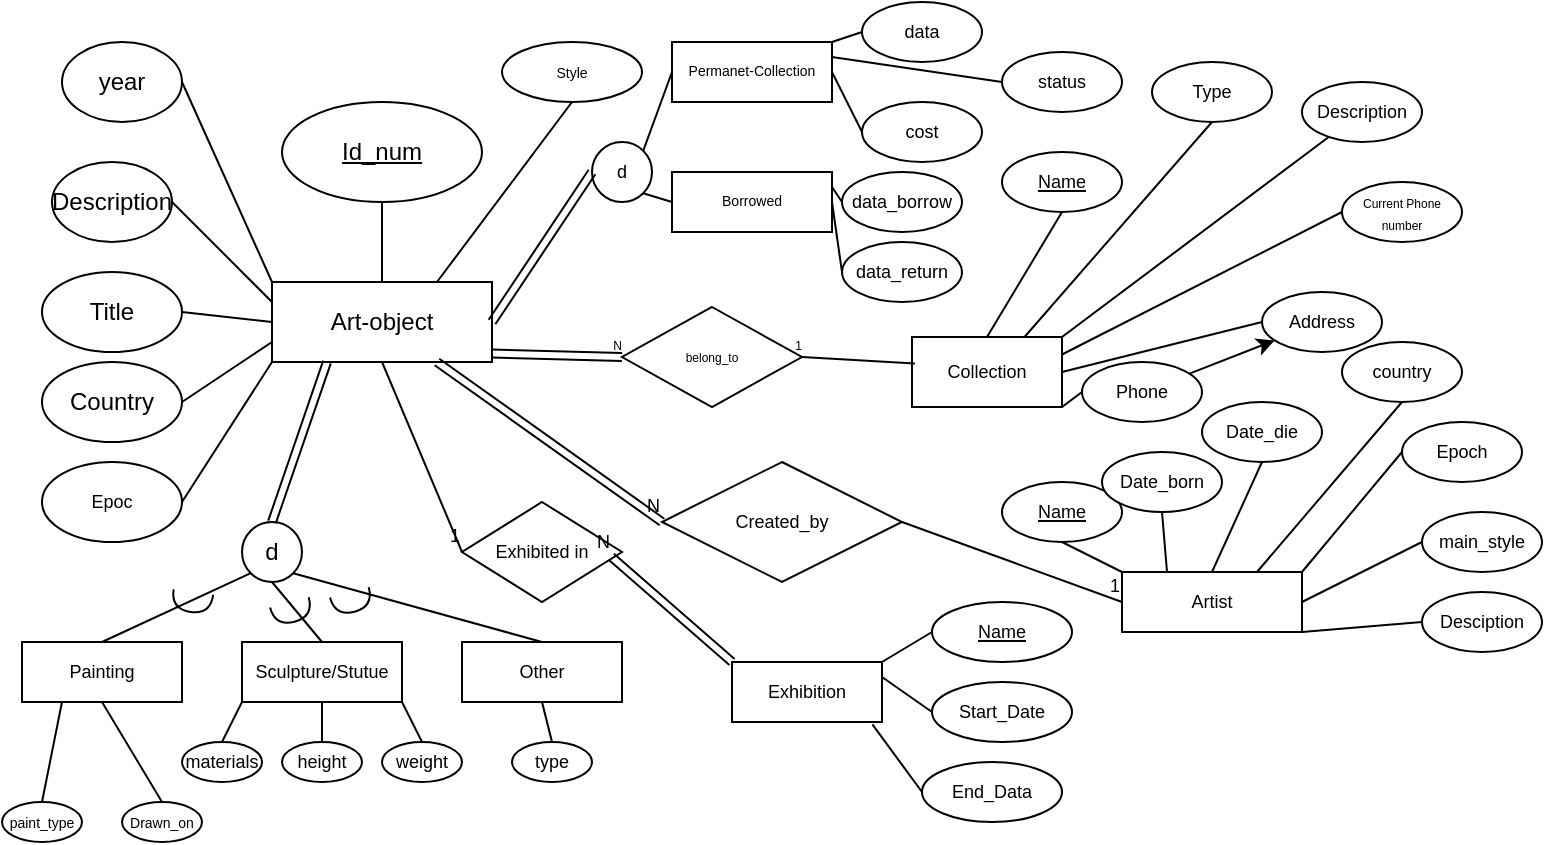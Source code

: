 <mxfile>
    <diagram id="pDJC0GheLOZUtXTz_TDk" name="Page-1">
        <mxGraphModel dx="515" dy="389" grid="1" gridSize="10" guides="1" tooltips="1" connect="1" arrows="1" fold="1" page="1" pageScale="1" pageWidth="850" pageHeight="1100" math="0" shadow="0">
            <root>
                <mxCell id="0"/>
                <mxCell id="1" parent="0"/>
                <mxCell id="2" value="Art-object" style="rounded=0;whiteSpace=wrap;html=1;" vertex="1" parent="1">
                    <mxGeometry x="145" y="140" width="110" height="40" as="geometry"/>
                </mxCell>
                <mxCell id="3" value="year" style="ellipse;whiteSpace=wrap;html=1;" vertex="1" parent="1">
                    <mxGeometry x="40" y="20" width="60" height="40" as="geometry"/>
                </mxCell>
                <mxCell id="5" value="&lt;u&gt;Id_num&lt;/u&gt;" style="ellipse;whiteSpace=wrap;html=1;" vertex="1" parent="1">
                    <mxGeometry x="150" y="50" width="100" height="50" as="geometry"/>
                </mxCell>
                <mxCell id="6" value="Title" style="ellipse;whiteSpace=wrap;html=1;" vertex="1" parent="1">
                    <mxGeometry x="30" y="135" width="70" height="40" as="geometry"/>
                </mxCell>
                <mxCell id="8" value="Description" style="ellipse;whiteSpace=wrap;html=1;" vertex="1" parent="1">
                    <mxGeometry x="35" y="80" width="60" height="40" as="geometry"/>
                </mxCell>
                <mxCell id="9" value="Country" style="ellipse;whiteSpace=wrap;html=1;" vertex="1" parent="1">
                    <mxGeometry x="30" y="180" width="70" height="40" as="geometry"/>
                </mxCell>
                <mxCell id="11" value="" style="endArrow=none;html=1;entryX=0.5;entryY=1;entryDx=0;entryDy=0;exitX=0.5;exitY=0;exitDx=0;exitDy=0;" edge="1" parent="1" source="2" target="5">
                    <mxGeometry width="50" height="50" relative="1" as="geometry">
                        <mxPoint x="450" y="380" as="sourcePoint"/>
                        <mxPoint x="500" y="330" as="targetPoint"/>
                    </mxGeometry>
                </mxCell>
                <mxCell id="13" value="d" style="ellipse;whiteSpace=wrap;html=1;aspect=fixed;" vertex="1" parent="1">
                    <mxGeometry x="130" y="260" width="30" height="30" as="geometry"/>
                </mxCell>
                <mxCell id="19" value="" style="endArrow=none;html=1;entryX=0;entryY=1;entryDx=0;entryDy=0;exitX=0.5;exitY=0;exitDx=0;exitDy=0;" edge="1" parent="1" source="22" target="13">
                    <mxGeometry width="50" height="50" relative="1" as="geometry">
                        <mxPoint x="70" y="330" as="sourcePoint"/>
                        <mxPoint x="280" y="240" as="targetPoint"/>
                    </mxGeometry>
                </mxCell>
                <mxCell id="20" value="" style="endArrow=none;html=1;entryX=0.5;entryY=1;entryDx=0;entryDy=0;exitX=0.5;exitY=0;exitDx=0;exitDy=0;" edge="1" parent="1" source="24" target="13">
                    <mxGeometry width="50" height="50" relative="1" as="geometry">
                        <mxPoint x="200" y="330" as="sourcePoint"/>
                        <mxPoint x="280" y="240" as="targetPoint"/>
                    </mxGeometry>
                </mxCell>
                <mxCell id="21" value="" style="endArrow=none;html=1;entryX=0.5;entryY=0;entryDx=0;entryDy=0;exitX=1;exitY=1;exitDx=0;exitDy=0;" edge="1" parent="1" source="13" target="25">
                    <mxGeometry width="50" height="50" relative="1" as="geometry">
                        <mxPoint x="230" y="290" as="sourcePoint"/>
                        <mxPoint x="310" y="330" as="targetPoint"/>
                    </mxGeometry>
                </mxCell>
                <mxCell id="22" value="Painting" style="rounded=0;whiteSpace=wrap;html=1;fontSize=9;" vertex="1" parent="1">
                    <mxGeometry x="20" y="320" width="80" height="30" as="geometry"/>
                </mxCell>
                <mxCell id="24" value="Sculpture/Stutue" style="rounded=0;whiteSpace=wrap;html=1;fontSize=9;" vertex="1" parent="1">
                    <mxGeometry x="130" y="320" width="80" height="30" as="geometry"/>
                </mxCell>
                <mxCell id="25" value="Other" style="rounded=0;whiteSpace=wrap;html=1;fontSize=9;" vertex="1" parent="1">
                    <mxGeometry x="240" y="320" width="80" height="30" as="geometry"/>
                </mxCell>
                <mxCell id="28" value="&lt;font style=&quot;font-size: 7px&quot;&gt;paint_type&lt;/font&gt;" style="ellipse;whiteSpace=wrap;html=1;fontSize=9;" vertex="1" parent="1">
                    <mxGeometry x="10" y="400" width="40" height="20" as="geometry"/>
                </mxCell>
                <mxCell id="29" value="&lt;font style=&quot;font-size: 7px&quot;&gt;Drawn_on&lt;/font&gt;" style="ellipse;whiteSpace=wrap;html=1;fontSize=9;" vertex="1" parent="1">
                    <mxGeometry x="70" y="400" width="40" height="20" as="geometry"/>
                </mxCell>
                <mxCell id="31" value="&lt;font style=&quot;font-size: 7px&quot;&gt;Style&lt;/font&gt;" style="ellipse;whiteSpace=wrap;html=1;fontSize=9;" vertex="1" parent="1">
                    <mxGeometry x="260" y="20" width="70" height="30" as="geometry"/>
                </mxCell>
                <mxCell id="32" value="type" style="ellipse;whiteSpace=wrap;html=1;fontSize=9;" vertex="1" parent="1">
                    <mxGeometry x="265" y="370" width="40" height="20" as="geometry"/>
                </mxCell>
                <mxCell id="35" value="" style="endArrow=none;html=1;fontSize=9;entryX=0.5;entryY=1;entryDx=0;entryDy=0;exitX=0.5;exitY=0;exitDx=0;exitDy=0;" edge="1" parent="1" source="29" target="22">
                    <mxGeometry width="50" height="50" relative="1" as="geometry">
                        <mxPoint x="310" y="340" as="sourcePoint"/>
                        <mxPoint x="360" y="290" as="targetPoint"/>
                    </mxGeometry>
                </mxCell>
                <mxCell id="36" value="" style="endArrow=none;html=1;fontSize=9;entryX=0.25;entryY=1;entryDx=0;entryDy=0;exitX=0.5;exitY=0;exitDx=0;exitDy=0;" edge="1" parent="1" source="28" target="22">
                    <mxGeometry width="50" height="50" relative="1" as="geometry">
                        <mxPoint x="310" y="340" as="sourcePoint"/>
                        <mxPoint x="360" y="290" as="targetPoint"/>
                    </mxGeometry>
                </mxCell>
                <mxCell id="39" value="materials" style="ellipse;whiteSpace=wrap;html=1;fontSize=9;" vertex="1" parent="1">
                    <mxGeometry x="100" y="370" width="40" height="20" as="geometry"/>
                </mxCell>
                <mxCell id="40" value="height" style="ellipse;whiteSpace=wrap;html=1;fontSize=9;" vertex="1" parent="1">
                    <mxGeometry x="150" y="370" width="40" height="20" as="geometry"/>
                </mxCell>
                <mxCell id="41" value="weight" style="ellipse;whiteSpace=wrap;html=1;fontSize=9;" vertex="1" parent="1">
                    <mxGeometry x="200" y="370" width="40" height="20" as="geometry"/>
                </mxCell>
                <mxCell id="43" value="" style="endArrow=none;html=1;fontSize=7;entryX=0;entryY=1;entryDx=0;entryDy=0;exitX=0.5;exitY=0;exitDx=0;exitDy=0;" edge="1" parent="1" source="39" target="24">
                    <mxGeometry width="50" height="50" relative="1" as="geometry">
                        <mxPoint x="310" y="340" as="sourcePoint"/>
                        <mxPoint x="360" y="290" as="targetPoint"/>
                    </mxGeometry>
                </mxCell>
                <mxCell id="45" value="" style="endArrow=none;html=1;fontSize=7;entryX=0.5;entryY=1;entryDx=0;entryDy=0;" edge="1" parent="1" source="40" target="24">
                    <mxGeometry width="50" height="50" relative="1" as="geometry">
                        <mxPoint x="310" y="340" as="sourcePoint"/>
                        <mxPoint x="360" y="290" as="targetPoint"/>
                    </mxGeometry>
                </mxCell>
                <mxCell id="46" value="" style="endArrow=none;html=1;fontSize=7;entryX=0.5;entryY=0;entryDx=0;entryDy=0;exitX=1;exitY=1;exitDx=0;exitDy=0;" edge="1" parent="1" source="24" target="41">
                    <mxGeometry width="50" height="50" relative="1" as="geometry">
                        <mxPoint x="310" y="340" as="sourcePoint"/>
                        <mxPoint x="360" y="290" as="targetPoint"/>
                    </mxGeometry>
                </mxCell>
                <mxCell id="48" value="" style="endArrow=none;html=1;fontSize=7;entryX=0.5;entryY=1;entryDx=0;entryDy=0;exitX=0.5;exitY=0;exitDx=0;exitDy=0;" edge="1" parent="1" source="32" target="25">
                    <mxGeometry width="50" height="50" relative="1" as="geometry">
                        <mxPoint x="310" y="340" as="sourcePoint"/>
                        <mxPoint x="360" y="290" as="targetPoint"/>
                    </mxGeometry>
                </mxCell>
                <mxCell id="50" value="Borrowed" style="rounded=0;whiteSpace=wrap;html=1;fontSize=7;" vertex="1" parent="1">
                    <mxGeometry x="345" y="85" width="80" height="30" as="geometry"/>
                </mxCell>
                <mxCell id="51" value="Permanet-Collection" style="rounded=0;whiteSpace=wrap;html=1;fontSize=7;" vertex="1" parent="1">
                    <mxGeometry x="345" y="20" width="80" height="30" as="geometry"/>
                </mxCell>
                <mxCell id="52" value="&lt;font style=&quot;font-size: 9px&quot;&gt;d&lt;/font&gt;" style="ellipse;whiteSpace=wrap;html=1;aspect=fixed;fontSize=7;" vertex="1" parent="1">
                    <mxGeometry x="305" y="70" width="30" height="30" as="geometry"/>
                </mxCell>
                <mxCell id="53" value="" style="shape=link;html=1;fontSize=7;exitX=1;exitY=0.5;exitDx=0;exitDy=0;entryX=0;entryY=0.5;entryDx=0;entryDy=0;" edge="1" parent="1" source="2" target="52">
                    <mxGeometry width="100" relative="1" as="geometry">
                        <mxPoint x="290" y="260" as="sourcePoint"/>
                        <mxPoint x="390" y="260" as="targetPoint"/>
                    </mxGeometry>
                </mxCell>
                <mxCell id="54" value="" style="endArrow=none;html=1;fontSize=7;entryX=0;entryY=0.5;entryDx=0;entryDy=0;exitX=1;exitY=0;exitDx=0;exitDy=0;" edge="1" parent="1" source="52" target="51">
                    <mxGeometry width="50" height="50" relative="1" as="geometry">
                        <mxPoint x="310" y="290" as="sourcePoint"/>
                        <mxPoint x="360" y="240" as="targetPoint"/>
                    </mxGeometry>
                </mxCell>
                <mxCell id="55" value="" style="endArrow=none;html=1;fontSize=7;entryX=0;entryY=0.5;entryDx=0;entryDy=0;exitX=1;exitY=1;exitDx=0;exitDy=0;" edge="1" parent="1" source="52" target="50">
                    <mxGeometry width="50" height="50" relative="1" as="geometry">
                        <mxPoint x="310" y="290" as="sourcePoint"/>
                        <mxPoint x="360" y="240" as="targetPoint"/>
                    </mxGeometry>
                </mxCell>
                <mxCell id="56" value="Epoc" style="ellipse;whiteSpace=wrap;html=1;fontSize=9;" vertex="1" parent="1">
                    <mxGeometry x="30" y="230" width="70" height="40" as="geometry"/>
                </mxCell>
                <mxCell id="57" value="" style="endArrow=none;html=1;fontSize=9;entryX=1;entryY=0.5;entryDx=0;entryDy=0;exitX=0;exitY=0;exitDx=0;exitDy=0;" edge="1" parent="1" source="2" target="3">
                    <mxGeometry width="50" height="50" relative="1" as="geometry">
                        <mxPoint x="370" y="290" as="sourcePoint"/>
                        <mxPoint x="420" y="240" as="targetPoint"/>
                    </mxGeometry>
                </mxCell>
                <mxCell id="58" value="" style="endArrow=none;html=1;fontSize=9;entryX=1;entryY=0.5;entryDx=0;entryDy=0;exitX=0;exitY=0.25;exitDx=0;exitDy=0;" edge="1" parent="1" source="2" target="8">
                    <mxGeometry width="50" height="50" relative="1" as="geometry">
                        <mxPoint x="370" y="290" as="sourcePoint"/>
                        <mxPoint x="420" y="240" as="targetPoint"/>
                    </mxGeometry>
                </mxCell>
                <mxCell id="59" value="" style="endArrow=none;html=1;fontSize=9;entryX=1;entryY=0.5;entryDx=0;entryDy=0;exitX=0;exitY=0.5;exitDx=0;exitDy=0;" edge="1" parent="1" source="2" target="6">
                    <mxGeometry width="50" height="50" relative="1" as="geometry">
                        <mxPoint x="370" y="290" as="sourcePoint"/>
                        <mxPoint x="420" y="240" as="targetPoint"/>
                    </mxGeometry>
                </mxCell>
                <mxCell id="60" value="" style="endArrow=none;html=1;fontSize=9;entryX=1;entryY=0.5;entryDx=0;entryDy=0;exitX=0;exitY=0.75;exitDx=0;exitDy=0;" edge="1" parent="1" source="2" target="9">
                    <mxGeometry width="50" height="50" relative="1" as="geometry">
                        <mxPoint x="370" y="290" as="sourcePoint"/>
                        <mxPoint x="420" y="240" as="targetPoint"/>
                    </mxGeometry>
                </mxCell>
                <mxCell id="61" value="" style="endArrow=none;html=1;fontSize=9;entryX=0;entryY=1;entryDx=0;entryDy=0;exitX=1;exitY=0.5;exitDx=0;exitDy=0;" edge="1" parent="1" source="56" target="2">
                    <mxGeometry width="50" height="50" relative="1" as="geometry">
                        <mxPoint x="370" y="290" as="sourcePoint"/>
                        <mxPoint x="420" y="240" as="targetPoint"/>
                    </mxGeometry>
                </mxCell>
                <mxCell id="62" value="data" style="ellipse;whiteSpace=wrap;html=1;fontSize=9;" vertex="1" parent="1">
                    <mxGeometry x="440" width="60" height="30" as="geometry"/>
                </mxCell>
                <mxCell id="63" value="status" style="ellipse;whiteSpace=wrap;html=1;fontSize=9;" vertex="1" parent="1">
                    <mxGeometry x="510" y="25" width="60" height="30" as="geometry"/>
                </mxCell>
                <mxCell id="64" value="cost" style="ellipse;whiteSpace=wrap;html=1;fontSize=9;" vertex="1" parent="1">
                    <mxGeometry x="440" y="50" width="60" height="30" as="geometry"/>
                </mxCell>
                <mxCell id="66" value="data_borrow" style="ellipse;whiteSpace=wrap;html=1;fontSize=9;" vertex="1" parent="1">
                    <mxGeometry x="430" y="85" width="60" height="30" as="geometry"/>
                </mxCell>
                <mxCell id="67" value="data_return" style="ellipse;whiteSpace=wrap;html=1;fontSize=9;" vertex="1" parent="1">
                    <mxGeometry x="430" y="120" width="60" height="30" as="geometry"/>
                </mxCell>
                <mxCell id="69" value="" style="endArrow=none;html=1;fontSize=9;entryX=0;entryY=0.5;entryDx=0;entryDy=0;exitX=1;exitY=0;exitDx=0;exitDy=0;" edge="1" parent="1" source="51" target="62">
                    <mxGeometry width="50" height="50" relative="1" as="geometry">
                        <mxPoint x="370" y="290" as="sourcePoint"/>
                        <mxPoint x="420" y="240" as="targetPoint"/>
                    </mxGeometry>
                </mxCell>
                <mxCell id="70" value="" style="endArrow=none;html=1;fontSize=9;entryX=0;entryY=0.5;entryDx=0;entryDy=0;exitX=1;exitY=0.25;exitDx=0;exitDy=0;" edge="1" parent="1" source="51" target="63">
                    <mxGeometry width="50" height="50" relative="1" as="geometry">
                        <mxPoint x="410" y="140" as="sourcePoint"/>
                        <mxPoint x="420" y="240" as="targetPoint"/>
                    </mxGeometry>
                </mxCell>
                <mxCell id="71" value="" style="endArrow=none;html=1;fontSize=9;entryX=0;entryY=0.5;entryDx=0;entryDy=0;exitX=1;exitY=0.5;exitDx=0;exitDy=0;" edge="1" parent="1" source="51" target="64">
                    <mxGeometry width="50" height="50" relative="1" as="geometry">
                        <mxPoint x="370" y="290" as="sourcePoint"/>
                        <mxPoint x="420" y="240" as="targetPoint"/>
                    </mxGeometry>
                </mxCell>
                <mxCell id="72" value="" style="endArrow=none;html=1;fontSize=9;entryX=1;entryY=0.25;entryDx=0;entryDy=0;exitX=0;exitY=0.5;exitDx=0;exitDy=0;" edge="1" parent="1" source="66" target="50">
                    <mxGeometry width="50" height="50" relative="1" as="geometry">
                        <mxPoint x="370" y="290" as="sourcePoint"/>
                        <mxPoint x="420" y="240" as="targetPoint"/>
                    </mxGeometry>
                </mxCell>
                <mxCell id="73" value="" style="endArrow=none;html=1;fontSize=9;entryX=1;entryY=0.5;entryDx=0;entryDy=0;exitX=0;exitY=0.5;exitDx=0;exitDy=0;" edge="1" parent="1" source="67" target="50">
                    <mxGeometry width="50" height="50" relative="1" as="geometry">
                        <mxPoint x="370" y="290" as="sourcePoint"/>
                        <mxPoint x="420" y="240" as="targetPoint"/>
                    </mxGeometry>
                </mxCell>
                <mxCell id="74" value="Artist" style="rounded=0;whiteSpace=wrap;html=1;fontSize=9;" vertex="1" parent="1">
                    <mxGeometry x="570" y="285" width="90" height="30" as="geometry"/>
                </mxCell>
                <mxCell id="78" value="Created_by" style="shape=rhombus;perimeter=rhombusPerimeter;whiteSpace=wrap;html=1;align=center;fontSize=9;" vertex="1" parent="1">
                    <mxGeometry x="340" y="230" width="120" height="60" as="geometry"/>
                </mxCell>
                <mxCell id="79" value="" style="shape=link;html=1;rounded=0;fontSize=9;exitX=0.75;exitY=1;exitDx=0;exitDy=0;entryX=0;entryY=0.5;entryDx=0;entryDy=0;" edge="1" parent="1" source="2" target="78">
                    <mxGeometry relative="1" as="geometry">
                        <mxPoint x="320" y="260" as="sourcePoint"/>
                        <mxPoint x="480" y="260" as="targetPoint"/>
                    </mxGeometry>
                </mxCell>
                <mxCell id="80" value="N" style="resizable=0;html=1;align=right;verticalAlign=bottom;fontSize=9;" connectable="0" vertex="1" parent="79">
                    <mxGeometry x="1" relative="1" as="geometry"/>
                </mxCell>
                <mxCell id="83" value="" style="endArrow=none;html=1;rounded=0;fontSize=9;entryX=0;entryY=0.5;entryDx=0;entryDy=0;exitX=1;exitY=0.5;exitDx=0;exitDy=0;" edge="1" parent="1" source="78" target="74">
                    <mxGeometry relative="1" as="geometry">
                        <mxPoint x="320" y="260" as="sourcePoint"/>
                        <mxPoint x="480" y="260" as="targetPoint"/>
                    </mxGeometry>
                </mxCell>
                <mxCell id="84" value="1" style="resizable=0;html=1;align=right;verticalAlign=bottom;fontSize=9;" connectable="0" vertex="1" parent="83">
                    <mxGeometry x="1" relative="1" as="geometry"/>
                </mxCell>
                <mxCell id="89" value="Name" style="ellipse;whiteSpace=wrap;html=1;align=center;fontStyle=4;fontSize=9;" vertex="1" parent="1">
                    <mxGeometry x="510" y="240" width="60" height="30" as="geometry"/>
                </mxCell>
                <mxCell id="90" value="Date_die" style="ellipse;whiteSpace=wrap;html=1;align=center;fontSize=9;" vertex="1" parent="1">
                    <mxGeometry x="610" y="200" width="60" height="30" as="geometry"/>
                </mxCell>
                <mxCell id="91" value="country" style="ellipse;whiteSpace=wrap;html=1;align=center;fontSize=9;" vertex="1" parent="1">
                    <mxGeometry x="680" y="170" width="60" height="30" as="geometry"/>
                </mxCell>
                <mxCell id="93" value="Epoch" style="ellipse;whiteSpace=wrap;html=1;align=center;fontSize=9;" vertex="1" parent="1">
                    <mxGeometry x="710" y="210" width="60" height="30" as="geometry"/>
                </mxCell>
                <mxCell id="94" value="Date_born" style="ellipse;whiteSpace=wrap;html=1;align=center;fontSize=9;" vertex="1" parent="1">
                    <mxGeometry x="560" y="225" width="60" height="30" as="geometry"/>
                </mxCell>
                <mxCell id="96" value="main_style" style="ellipse;whiteSpace=wrap;html=1;align=center;fontSize=9;" vertex="1" parent="1">
                    <mxGeometry x="720" y="255" width="60" height="30" as="geometry"/>
                </mxCell>
                <mxCell id="97" value="" style="endArrow=none;html=1;rounded=0;fontSize=9;entryX=0;entryY=0.5;entryDx=0;entryDy=0;exitX=1;exitY=0.5;exitDx=0;exitDy=0;" edge="1" parent="1" source="74" target="96">
                    <mxGeometry relative="1" as="geometry">
                        <mxPoint x="470" y="250" as="sourcePoint"/>
                        <mxPoint x="600" y="260" as="targetPoint"/>
                    </mxGeometry>
                </mxCell>
                <mxCell id="99" value="" style="endArrow=none;html=1;rounded=0;fontSize=9;entryX=0;entryY=0.5;entryDx=0;entryDy=0;exitX=1;exitY=0;exitDx=0;exitDy=0;" edge="1" parent="1" source="74" target="93">
                    <mxGeometry relative="1" as="geometry">
                        <mxPoint x="440" y="260" as="sourcePoint"/>
                        <mxPoint x="600" y="260" as="targetPoint"/>
                    </mxGeometry>
                </mxCell>
                <mxCell id="101" value="" style="endArrow=none;html=1;rounded=0;fontSize=9;entryX=0.5;entryY=1;entryDx=0;entryDy=0;exitX=0.75;exitY=0;exitDx=0;exitDy=0;" edge="1" parent="1" source="74" target="91">
                    <mxGeometry relative="1" as="geometry">
                        <mxPoint x="440" y="260" as="sourcePoint"/>
                        <mxPoint x="600" y="260" as="targetPoint"/>
                    </mxGeometry>
                </mxCell>
                <mxCell id="102" value="" style="endArrow=none;html=1;rounded=0;fontSize=9;entryX=0.5;entryY=1;entryDx=0;entryDy=0;exitX=0.5;exitY=0;exitDx=0;exitDy=0;" edge="1" parent="1" source="74" target="90">
                    <mxGeometry relative="1" as="geometry">
                        <mxPoint x="597.5" y="255" as="sourcePoint"/>
                        <mxPoint x="700" y="200" as="targetPoint"/>
                    </mxGeometry>
                </mxCell>
                <mxCell id="103" value="" style="endArrow=none;html=1;rounded=0;fontSize=9;entryX=0.5;entryY=1;entryDx=0;entryDy=0;exitX=0.25;exitY=0;exitDx=0;exitDy=0;" edge="1" parent="1" source="74" target="94">
                    <mxGeometry relative="1" as="geometry">
                        <mxPoint x="607.5" y="265" as="sourcePoint"/>
                        <mxPoint x="710" y="210" as="targetPoint"/>
                    </mxGeometry>
                </mxCell>
                <mxCell id="104" value="" style="endArrow=none;html=1;rounded=0;fontSize=9;entryX=0.5;entryY=1;entryDx=0;entryDy=0;exitX=0;exitY=0;exitDx=0;exitDy=0;" edge="1" parent="1" source="74" target="89">
                    <mxGeometry relative="1" as="geometry">
                        <mxPoint x="617.5" y="275" as="sourcePoint"/>
                        <mxPoint x="720" y="220" as="targetPoint"/>
                    </mxGeometry>
                </mxCell>
                <mxCell id="106" value="Exhibition" style="whiteSpace=wrap;html=1;align=center;fontSize=9;" vertex="1" parent="1">
                    <mxGeometry x="375" y="330" width="75" height="30" as="geometry"/>
                </mxCell>
                <mxCell id="108" value="&lt;u&gt;Name&lt;/u&gt;" style="ellipse;whiteSpace=wrap;html=1;align=center;fontSize=9;" vertex="1" parent="1">
                    <mxGeometry x="475" y="300" width="70" height="30" as="geometry"/>
                </mxCell>
                <mxCell id="111" value="Start_Date" style="ellipse;whiteSpace=wrap;html=1;align=center;fontSize=9;" vertex="1" parent="1">
                    <mxGeometry x="475" y="340" width="70" height="30" as="geometry"/>
                </mxCell>
                <mxCell id="114" value="Desciption" style="ellipse;whiteSpace=wrap;html=1;align=center;fontSize=9;" vertex="1" parent="1">
                    <mxGeometry x="720" y="295" width="60" height="30" as="geometry"/>
                </mxCell>
                <mxCell id="116" value="" style="endArrow=none;html=1;rounded=0;fontSize=9;entryX=0;entryY=0.5;entryDx=0;entryDy=0;exitX=1;exitY=1;exitDx=0;exitDy=0;" edge="1" parent="1" source="74" target="114">
                    <mxGeometry relative="1" as="geometry">
                        <mxPoint x="330" y="260" as="sourcePoint"/>
                        <mxPoint x="490" y="260" as="targetPoint"/>
                    </mxGeometry>
                </mxCell>
                <mxCell id="120" value="End_Data" style="ellipse;whiteSpace=wrap;html=1;align=center;fontSize=9;" vertex="1" parent="1">
                    <mxGeometry x="470" y="380" width="70" height="30" as="geometry"/>
                </mxCell>
                <mxCell id="121" value="" style="endArrow=none;html=1;rounded=0;fontSize=9;entryX=0;entryY=0.5;entryDx=0;entryDy=0;exitX=1;exitY=0;exitDx=0;exitDy=0;" edge="1" parent="1" source="106" target="108">
                    <mxGeometry relative="1" as="geometry">
                        <mxPoint x="330" y="260" as="sourcePoint"/>
                        <mxPoint x="490" y="260" as="targetPoint"/>
                    </mxGeometry>
                </mxCell>
                <mxCell id="124" value="" style="endArrow=none;html=1;rounded=0;fontSize=9;entryX=0;entryY=0.5;entryDx=0;entryDy=0;exitX=1;exitY=0.25;exitDx=0;exitDy=0;" edge="1" parent="1" source="106" target="111">
                    <mxGeometry relative="1" as="geometry">
                        <mxPoint x="450" y="350" as="sourcePoint"/>
                        <mxPoint x="490" y="260" as="targetPoint"/>
                    </mxGeometry>
                </mxCell>
                <mxCell id="127" value="" style="endArrow=none;html=1;rounded=0;fontSize=9;entryX=0;entryY=0.5;entryDx=0;entryDy=0;exitX=0.936;exitY=1.04;exitDx=0;exitDy=0;exitPerimeter=0;" edge="1" parent="1" source="106" target="120">
                    <mxGeometry relative="1" as="geometry">
                        <mxPoint x="330" y="260" as="sourcePoint"/>
                        <mxPoint x="490" y="260" as="targetPoint"/>
                    </mxGeometry>
                </mxCell>
                <mxCell id="128" value="Exhibited in" style="shape=rhombus;perimeter=rhombusPerimeter;whiteSpace=wrap;html=1;align=center;fontSize=9;" vertex="1" parent="1">
                    <mxGeometry x="240" y="250" width="80" height="50" as="geometry"/>
                </mxCell>
                <mxCell id="135" value="" style="endArrow=none;html=1;rounded=0;fontSize=9;exitX=0.5;exitY=1;exitDx=0;exitDy=0;entryX=0;entryY=0.5;entryDx=0;entryDy=0;" edge="1" parent="1" source="2" target="128">
                    <mxGeometry relative="1" as="geometry">
                        <mxPoint x="330" y="260" as="sourcePoint"/>
                        <mxPoint x="490" y="260" as="targetPoint"/>
                    </mxGeometry>
                </mxCell>
                <mxCell id="136" value="1" style="resizable=0;html=1;align=right;verticalAlign=bottom;fontSize=9;" connectable="0" vertex="1" parent="135">
                    <mxGeometry x="1" relative="1" as="geometry"/>
                </mxCell>
                <mxCell id="137" value="" style="shape=link;html=1;rounded=0;fontSize=9;entryX=0.933;entryY=0.548;entryDx=0;entryDy=0;entryPerimeter=0;exitX=0;exitY=0;exitDx=0;exitDy=0;" edge="1" parent="1" source="106" target="128">
                    <mxGeometry relative="1" as="geometry">
                        <mxPoint x="330" y="260" as="sourcePoint"/>
                        <mxPoint x="490" y="260" as="targetPoint"/>
                    </mxGeometry>
                </mxCell>
                <mxCell id="138" value="N" style="resizable=0;html=1;align=right;verticalAlign=bottom;fontSize=9;" connectable="0" vertex="1" parent="137">
                    <mxGeometry x="1" relative="1" as="geometry"/>
                </mxCell>
                <mxCell id="139" value="" style="shape=link;html=1;fontSize=9;entryX=0.25;entryY=1;entryDx=0;entryDy=0;exitX=0.5;exitY=0;exitDx=0;exitDy=0;" edge="1" parent="1" source="13" target="2">
                    <mxGeometry width="100" relative="1" as="geometry">
                        <mxPoint x="360" y="260" as="sourcePoint"/>
                        <mxPoint x="460" y="260" as="targetPoint"/>
                    </mxGeometry>
                </mxCell>
                <mxCell id="140" value="" style="shape=requiredInterface;html=1;verticalLabelPosition=bottom;sketch=0;fontSize=9;rotation=98;" vertex="1" parent="1">
                    <mxGeometry x="100" y="290" width="10" height="20" as="geometry"/>
                </mxCell>
                <mxCell id="143" value="" style="shape=requiredInterface;html=1;verticalLabelPosition=bottom;sketch=0;fontSize=9;rotation=75;" vertex="1" parent="1">
                    <mxGeometry x="150" y="295" width="10" height="20" as="geometry"/>
                </mxCell>
                <mxCell id="145" value="" style="shape=requiredInterface;html=1;verticalLabelPosition=bottom;sketch=0;fontSize=9;rotation=75;" vertex="1" parent="1">
                    <mxGeometry x="180" y="290" width="10" height="20" as="geometry"/>
                </mxCell>
                <mxCell id="149" value="" style="endArrow=none;html=1;rounded=0;fontSize=9;entryX=0.5;entryY=1;entryDx=0;entryDy=0;exitX=0.75;exitY=0;exitDx=0;exitDy=0;" edge="1" parent="1" source="2" target="31">
                    <mxGeometry relative="1" as="geometry">
                        <mxPoint x="330" y="260" as="sourcePoint"/>
                        <mxPoint x="490" y="260" as="targetPoint"/>
                    </mxGeometry>
                </mxCell>
                <mxCell id="151" value="Collection" style="whiteSpace=wrap;html=1;align=center;fontSize=9;" vertex="1" parent="1">
                    <mxGeometry x="465" y="167.5" width="75" height="35" as="geometry"/>
                </mxCell>
                <mxCell id="153" value="Name" style="ellipse;whiteSpace=wrap;html=1;align=center;fontStyle=4;fontSize=9;" vertex="1" parent="1">
                    <mxGeometry x="510" y="75" width="60" height="30" as="geometry"/>
                </mxCell>
                <mxCell id="154" value="Type" style="ellipse;whiteSpace=wrap;html=1;align=center;fontSize=9;" vertex="1" parent="1">
                    <mxGeometry x="585" y="30" width="60" height="30" as="geometry"/>
                </mxCell>
                <mxCell id="155" value="Description" style="ellipse;whiteSpace=wrap;html=1;align=center;fontSize=9;" vertex="1" parent="1">
                    <mxGeometry x="660" y="40" width="60" height="30" as="geometry"/>
                </mxCell>
                <mxCell id="156" value="Address" style="ellipse;whiteSpace=wrap;html=1;align=center;fontSize=9;" vertex="1" parent="1">
                    <mxGeometry x="640" y="145" width="60" height="30" as="geometry"/>
                </mxCell>
                <mxCell id="166" value="" style="edgeStyle=none;html=1;fontSize=6;" edge="1" parent="1" source="157" target="156">
                    <mxGeometry relative="1" as="geometry"/>
                </mxCell>
                <mxCell id="157" value="Phone" style="ellipse;whiteSpace=wrap;html=1;align=center;fontSize=9;" vertex="1" parent="1">
                    <mxGeometry x="550" y="180" width="60" height="30" as="geometry"/>
                </mxCell>
                <mxCell id="158" value="&lt;font style=&quot;font-size: 6px&quot;&gt;Current Phone number&lt;/font&gt;" style="ellipse;whiteSpace=wrap;html=1;align=center;fontSize=9;" vertex="1" parent="1">
                    <mxGeometry x="680" y="90" width="60" height="30" as="geometry"/>
                </mxCell>
                <mxCell id="159" value="" style="endArrow=none;html=1;rounded=0;fontSize=6;entryX=0.5;entryY=1;entryDx=0;entryDy=0;exitX=0.5;exitY=0;exitDx=0;exitDy=0;" edge="1" parent="1" source="151" target="153">
                    <mxGeometry relative="1" as="geometry">
                        <mxPoint x="330" y="260" as="sourcePoint"/>
                        <mxPoint x="490" y="260" as="targetPoint"/>
                    </mxGeometry>
                </mxCell>
                <mxCell id="160" value="" style="endArrow=none;html=1;rounded=0;fontSize=6;entryX=0.5;entryY=1;entryDx=0;entryDy=0;exitX=0.75;exitY=0;exitDx=0;exitDy=0;" edge="1" parent="1" source="151" target="154">
                    <mxGeometry relative="1" as="geometry">
                        <mxPoint x="410" y="154.6" as="sourcePoint"/>
                        <mxPoint x="570" y="154.6" as="targetPoint"/>
                    </mxGeometry>
                </mxCell>
                <mxCell id="162" value="" style="endArrow=none;html=1;rounded=0;fontSize=6;exitX=1;exitY=0;exitDx=0;exitDy=0;" edge="1" parent="1" source="151" target="155">
                    <mxGeometry relative="1" as="geometry">
                        <mxPoint x="330" y="260" as="sourcePoint"/>
                        <mxPoint x="490" y="260" as="targetPoint"/>
                    </mxGeometry>
                </mxCell>
                <mxCell id="163" value="" style="endArrow=none;html=1;rounded=0;fontSize=6;entryX=0;entryY=0.5;entryDx=0;entryDy=0;exitX=1;exitY=0.25;exitDx=0;exitDy=0;" edge="1" parent="1" source="151" target="158">
                    <mxGeometry relative="1" as="geometry">
                        <mxPoint x="330" y="260" as="sourcePoint"/>
                        <mxPoint x="670" y="100" as="targetPoint"/>
                    </mxGeometry>
                </mxCell>
                <mxCell id="164" value="" style="endArrow=none;html=1;rounded=0;fontSize=6;entryX=0;entryY=0.5;entryDx=0;entryDy=0;exitX=1;exitY=0.5;exitDx=0;exitDy=0;" edge="1" parent="1" source="151" target="156">
                    <mxGeometry relative="1" as="geometry">
                        <mxPoint x="330" y="260" as="sourcePoint"/>
                        <mxPoint x="490" y="260" as="targetPoint"/>
                    </mxGeometry>
                </mxCell>
                <mxCell id="165" value="" style="endArrow=none;html=1;rounded=0;fontSize=6;entryX=0;entryY=0.5;entryDx=0;entryDy=0;exitX=1;exitY=1;exitDx=0;exitDy=0;" edge="1" parent="1" source="151" target="157">
                    <mxGeometry relative="1" as="geometry">
                        <mxPoint x="330" y="260" as="sourcePoint"/>
                        <mxPoint x="490" y="260" as="targetPoint"/>
                    </mxGeometry>
                </mxCell>
                <mxCell id="167" value="belong_to" style="shape=rhombus;perimeter=rhombusPerimeter;whiteSpace=wrap;html=1;align=center;fontSize=6;" vertex="1" parent="1">
                    <mxGeometry x="320" y="152.5" width="90" height="50" as="geometry"/>
                </mxCell>
                <mxCell id="170" value="" style="endArrow=none;html=1;rounded=0;fontSize=6;entryX=1;entryY=0.5;entryDx=0;entryDy=0;exitX=0.019;exitY=0.378;exitDx=0;exitDy=0;exitPerimeter=0;" edge="1" parent="1" source="151" target="167">
                    <mxGeometry relative="1" as="geometry">
                        <mxPoint x="290" y="130" as="sourcePoint"/>
                        <mxPoint x="450" y="130" as="targetPoint"/>
                    </mxGeometry>
                </mxCell>
                <mxCell id="171" value="1" style="resizable=0;html=1;align=right;verticalAlign=bottom;fontSize=6;" connectable="0" vertex="1" parent="170">
                    <mxGeometry x="1" relative="1" as="geometry"/>
                </mxCell>
                <mxCell id="174" value="" style="shape=link;html=1;rounded=0;fontSize=6;entryX=0;entryY=0.5;entryDx=0;entryDy=0;exitX=0.997;exitY=0.893;exitDx=0;exitDy=0;exitPerimeter=0;" edge="1" parent="1" source="2" target="167">
                    <mxGeometry relative="1" as="geometry">
                        <mxPoint x="290" y="130" as="sourcePoint"/>
                        <mxPoint x="450" y="130" as="targetPoint"/>
                    </mxGeometry>
                </mxCell>
                <mxCell id="175" value="N" style="resizable=0;html=1;align=right;verticalAlign=bottom;fontSize=6;" connectable="0" vertex="1" parent="174">
                    <mxGeometry x="1" relative="1" as="geometry"/>
                </mxCell>
            </root>
        </mxGraphModel>
    </diagram>
</mxfile>